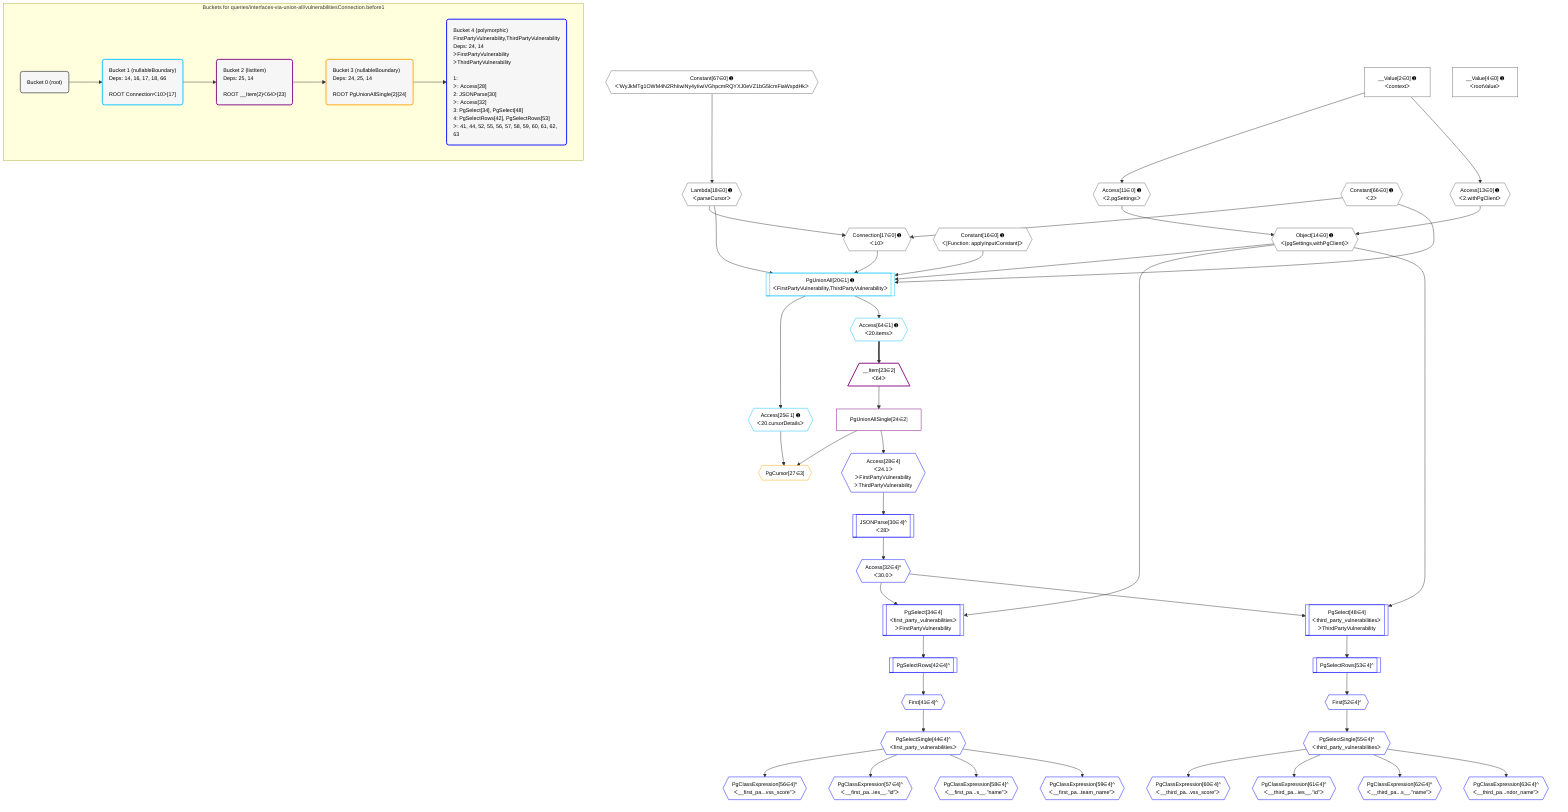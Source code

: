 %%{init: {'themeVariables': { 'fontSize': '12px'}}}%%
graph TD
    classDef path fill:#eee,stroke:#000,color:#000
    classDef plan fill:#fff,stroke-width:1px,color:#000
    classDef itemplan fill:#fff,stroke-width:2px,color:#000
    classDef unbatchedplan fill:#dff,stroke-width:1px,color:#000
    classDef sideeffectplan fill:#fcc,stroke-width:2px,color:#000
    classDef bucket fill:#f6f6f6,color:#000,stroke-width:2px,text-align:left

    subgraph "Buckets for queries/interfaces-via-union-all/vulnerabilitiesConnection.before1"
    Bucket0("Bucket 0 (root)"):::bucket
    Bucket1("Bucket 1 (nullableBoundary)<br />Deps: 14, 16, 17, 18, 66<br /><br />ROOT Connectionᐸ10ᐳ[17]"):::bucket
    Bucket2("Bucket 2 (listItem)<br />Deps: 25, 14<br /><br />ROOT __Item{2}ᐸ64ᐳ[23]"):::bucket
    Bucket3("Bucket 3 (nullableBoundary)<br />Deps: 24, 25, 14<br /><br />ROOT PgUnionAllSingle{2}[24]"):::bucket
    Bucket4("Bucket 4 (polymorphic)<br />FirstPartyVulnerability,ThirdPartyVulnerability<br />Deps: 24, 14<br />ᐳFirstPartyVulnerability<br />ᐳThirdPartyVulnerability<br /><br />1: <br />ᐳ: Access[28]<br />2: JSONParse[30]<br />ᐳ: Access[32]<br />3: PgSelect[34], PgSelect[48]<br />4: PgSelectRows[42], PgSelectRows[53]<br />ᐳ: 41, 44, 52, 55, 56, 57, 58, 59, 60, 61, 62, 63"):::bucket
    end
    Bucket0 --> Bucket1
    Bucket1 --> Bucket2
    Bucket2 --> Bucket3
    Bucket3 --> Bucket4

    %% plan dependencies
    Object14{{"Object[14∈0] ➊<br />ᐸ{pgSettings,withPgClient}ᐳ"}}:::plan
    Access11{{"Access[11∈0] ➊<br />ᐸ2.pgSettingsᐳ"}}:::plan
    Access13{{"Access[13∈0] ➊<br />ᐸ2.withPgClientᐳ"}}:::plan
    Access11 & Access13 --> Object14
    Connection17{{"Connection[17∈0] ➊<br />ᐸ10ᐳ"}}:::plan
    Constant66{{"Constant[66∈0] ➊<br />ᐸ2ᐳ"}}:::plan
    Lambda18{{"Lambda[18∈0] ➊<br />ᐸparseCursorᐳ"}}:::plan
    Constant66 & Lambda18 --> Connection17
    __Value2["__Value[2∈0] ➊<br />ᐸcontextᐳ"]:::plan
    __Value2 --> Access11
    __Value2 --> Access13
    Constant67{{"Constant[67∈0] ➊<br />ᐸ'WyJkMTg1OWM4N2RhIiwiNy4yIiwiVGhpcmRQYXJ0eVZ1bG5lcmFiaWxpdHkᐳ"}}:::plan
    Constant67 --> Lambda18
    __Value4["__Value[4∈0] ➊<br />ᐸrootValueᐳ"]:::plan
    Constant16{{"Constant[16∈0] ➊<br />ᐸ[Function: applyInputConstant]ᐳ"}}:::plan
    PgUnionAll20[["PgUnionAll[20∈1] ➊<br />ᐸFirstPartyVulnerability,ThirdPartyVulnerabilityᐳ"]]:::plan
    Object14 & Constant16 & Connection17 & Lambda18 & Constant66 --> PgUnionAll20
    Access25{{"Access[25∈1] ➊<br />ᐸ20.cursorDetailsᐳ"}}:::plan
    PgUnionAll20 --> Access25
    Access64{{"Access[64∈1] ➊<br />ᐸ20.itemsᐳ"}}:::plan
    PgUnionAll20 --> Access64
    __Item23[/"__Item[23∈2]<br />ᐸ64ᐳ"\]:::itemplan
    Access64 ==> __Item23
    PgUnionAllSingle24["PgUnionAllSingle[24∈2]"]:::plan
    __Item23 --> PgUnionAllSingle24
    PgCursor27{{"PgCursor[27∈3]"}}:::plan
    PgUnionAllSingle24 & Access25 --> PgCursor27
    PgSelect34[["PgSelect[34∈4]<br />ᐸfirst_party_vulnerabilitiesᐳ<br />ᐳFirstPartyVulnerability"]]:::plan
    Access32{{"Access[32∈4]^<br />ᐸ30.0ᐳ"}}:::plan
    Object14 & Access32 --> PgSelect34
    PgSelect48[["PgSelect[48∈4]<br />ᐸthird_party_vulnerabilitiesᐳ<br />ᐳThirdPartyVulnerability"]]:::plan
    Object14 & Access32 --> PgSelect48
    Access28{{"Access[28∈4]<br />ᐸ24.1ᐳ<br />ᐳFirstPartyVulnerability<br />ᐳThirdPartyVulnerability"}}:::plan
    PgUnionAllSingle24 --> Access28
    JSONParse30[["JSONParse[30∈4]^<br />ᐸ28ᐳ"]]:::plan
    Access28 --> JSONParse30
    JSONParse30 --> Access32
    First41{{"First[41∈4]^"}}:::plan
    PgSelectRows42[["PgSelectRows[42∈4]^"]]:::plan
    PgSelectRows42 --> First41
    PgSelect34 --> PgSelectRows42
    PgSelectSingle44{{"PgSelectSingle[44∈4]^<br />ᐸfirst_party_vulnerabilitiesᐳ"}}:::plan
    First41 --> PgSelectSingle44
    First52{{"First[52∈4]^"}}:::plan
    PgSelectRows53[["PgSelectRows[53∈4]^"]]:::plan
    PgSelectRows53 --> First52
    PgSelect48 --> PgSelectRows53
    PgSelectSingle55{{"PgSelectSingle[55∈4]^<br />ᐸthird_party_vulnerabilitiesᐳ"}}:::plan
    First52 --> PgSelectSingle55
    PgClassExpression56{{"PgClassExpression[56∈4]^<br />ᐸ__first_pa...vss_score”ᐳ"}}:::plan
    PgSelectSingle44 --> PgClassExpression56
    PgClassExpression57{{"PgClassExpression[57∈4]^<br />ᐸ__first_pa...ies__.”id”ᐳ"}}:::plan
    PgSelectSingle44 --> PgClassExpression57
    PgClassExpression58{{"PgClassExpression[58∈4]^<br />ᐸ__first_pa...s__.”name”ᐳ"}}:::plan
    PgSelectSingle44 --> PgClassExpression58
    PgClassExpression59{{"PgClassExpression[59∈4]^<br />ᐸ__first_pa...team_name”ᐳ"}}:::plan
    PgSelectSingle44 --> PgClassExpression59
    PgClassExpression60{{"PgClassExpression[60∈4]^<br />ᐸ__third_pa...vss_score”ᐳ"}}:::plan
    PgSelectSingle55 --> PgClassExpression60
    PgClassExpression61{{"PgClassExpression[61∈4]^<br />ᐸ__third_pa...ies__.”id”ᐳ"}}:::plan
    PgSelectSingle55 --> PgClassExpression61
    PgClassExpression62{{"PgClassExpression[62∈4]^<br />ᐸ__third_pa...s__.”name”ᐳ"}}:::plan
    PgSelectSingle55 --> PgClassExpression62
    PgClassExpression63{{"PgClassExpression[63∈4]^<br />ᐸ__third_pa...ndor_name”ᐳ"}}:::plan
    PgSelectSingle55 --> PgClassExpression63

    %% define steps
    classDef bucket0 stroke:#696969
    class Bucket0,__Value2,__Value4,Access11,Access13,Object14,Constant16,Connection17,Lambda18,Constant66,Constant67 bucket0
    classDef bucket1 stroke:#00bfff
    class Bucket1,PgUnionAll20,Access25,Access64 bucket1
    classDef bucket2 stroke:#7f007f
    class Bucket2,__Item23,PgUnionAllSingle24 bucket2
    classDef bucket3 stroke:#ffa500
    class Bucket3,PgCursor27 bucket3
    classDef bucket4 stroke:#0000ff
    class Bucket4,Access28,JSONParse30,Access32,PgSelect34,First41,PgSelectRows42,PgSelectSingle44,PgSelect48,First52,PgSelectRows53,PgSelectSingle55,PgClassExpression56,PgClassExpression57,PgClassExpression58,PgClassExpression59,PgClassExpression60,PgClassExpression61,PgClassExpression62,PgClassExpression63 bucket4